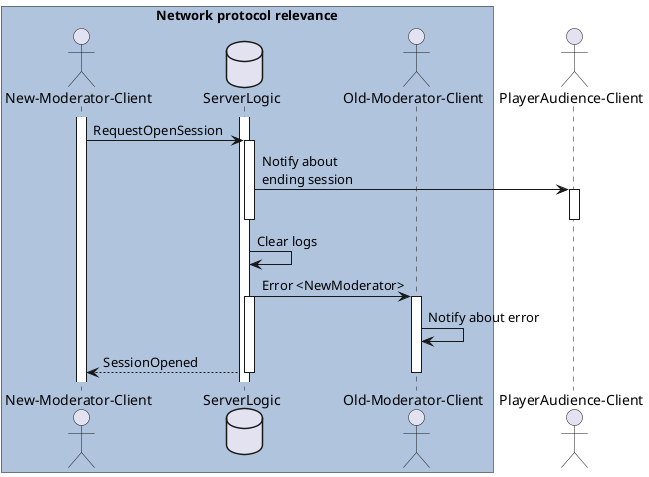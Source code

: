 @startuml

box "Network protocol relevance" #LightSteelBlue
actor "New-Moderator-Client" as nm order 1
database "ServerLogic" as s order 2
actor "Old-Moderator-Client" as om order 3
end box
actor "PlayerAudience-Client" as p order 4



activate nm
activate s

nm -> s: RequestOpenSession
activate s
s -> p: Notify about \nending session
activate p
deactivate s
deactivate p
s -> s: Clear logs
s -> om: Error <NewModerator>
activate s
activate om
om -> om: Notify about error
s --> nm: SessionOpened
deactivate s
deactivate om


@enduml